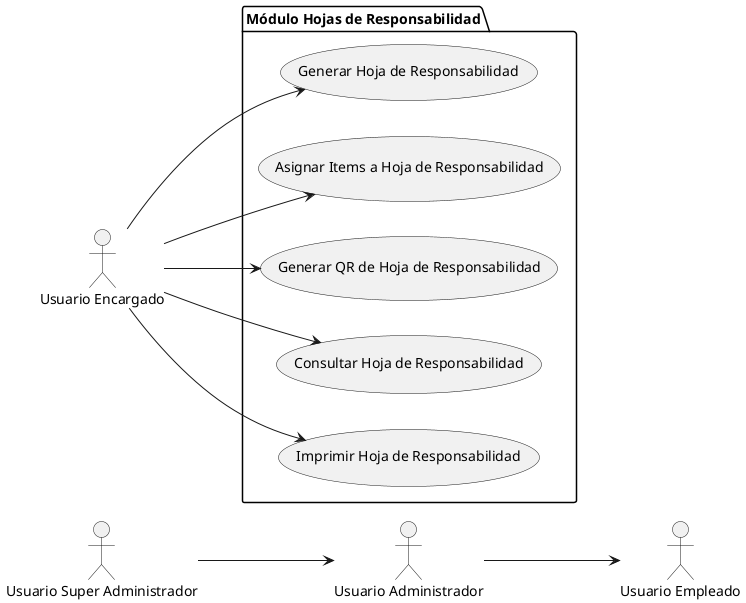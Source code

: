 @startuml "CU - 5 - Gestión de Hojas de Responsabilidad - Encargado"

left to right direction

/' === Sección de jerarquias === '/
actor "Usuario Super Administrador" as sadmin1
actor "Usuario Administrador" as admin1
actor "Usuario Empleado" as user1
sadmin1 --> admin1
admin1 --> user1

/' === Sección de actores === '/
actor "Usuario Encargado" as encargado

/' === Sección de elementos === '/
package "Módulo Hojas de Responsabilidad" {
    usecase "Generar Hoja de Responsabilidad" as sheet_create
    usecase "Asignar Items a Hoja de Responsabilidad" as sheet_assign_items
    usecase "Generar QR de Hoja de Responsabilidad" as sheet_generate_qr
    usecase "Consultar Hoja de Responsabilidad" as sheet_consult
    usecase "Imprimir Hoja de Responsabilidad" as sheet_print
}

/' === Sección de Relaciones === '/
encargado --> sheet_create
encargado --> sheet_assign_items
encargado --> sheet_generate_qr
encargado --> sheet_consult
encargado --> sheet_print

@enduml

